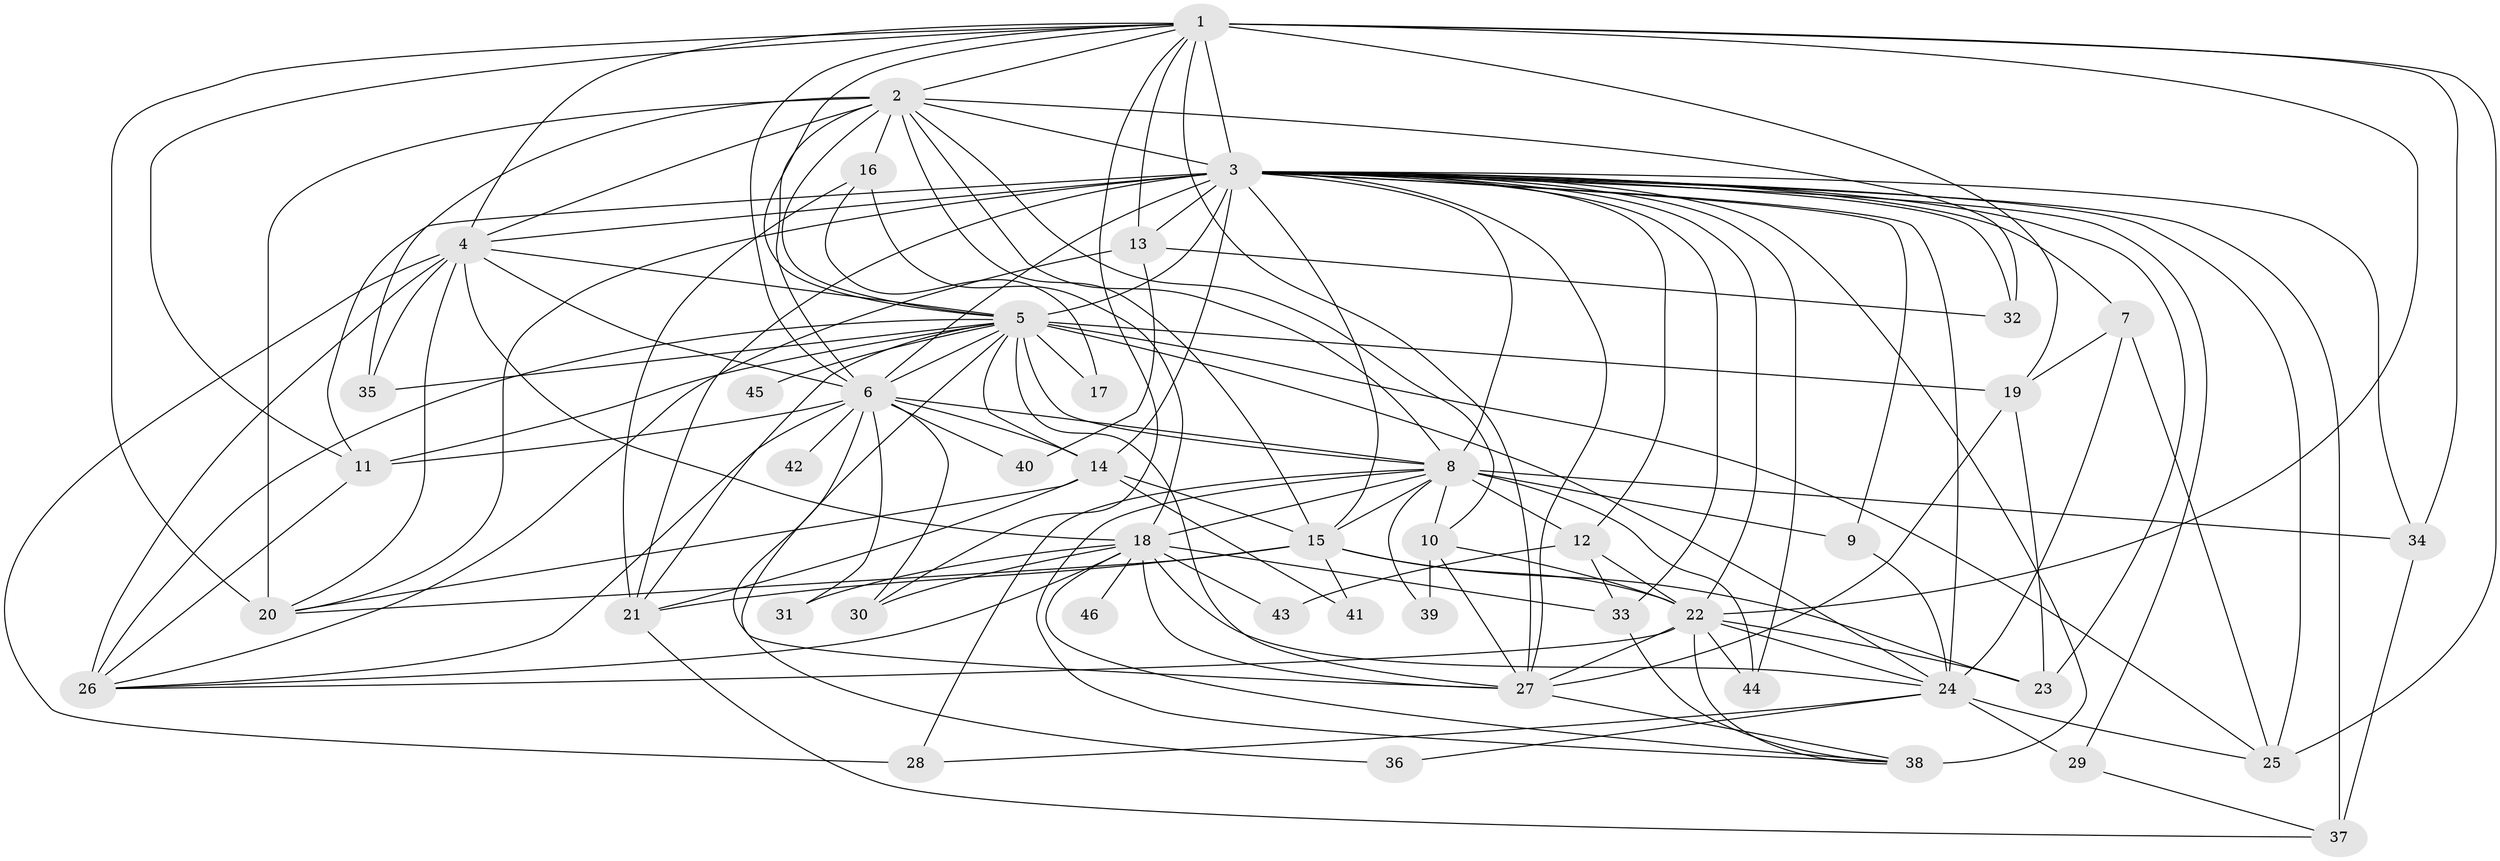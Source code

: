 // original degree distribution, {25: 0.013605442176870748, 23: 0.027210884353741496, 26: 0.013605442176870748, 28: 0.006802721088435374, 20: 0.006802721088435374, 5: 0.04081632653061224, 6: 0.027210884353741496, 10: 0.013605442176870748, 3: 0.17006802721088435, 7: 0.013605442176870748, 4: 0.08163265306122448, 9: 0.006802721088435374, 8: 0.006802721088435374, 2: 0.5714285714285714}
// Generated by graph-tools (version 1.1) at 2025/49/03/04/25 22:49:47]
// undirected, 46 vertices, 142 edges
graph export_dot {
  node [color=gray90,style=filled];
  1;
  2;
  3;
  4;
  5;
  6;
  7;
  8;
  9;
  10;
  11;
  12;
  13;
  14;
  15;
  16;
  17;
  18;
  19;
  20;
  21;
  22;
  23;
  24;
  25;
  26;
  27;
  28;
  29;
  30;
  31;
  32;
  33;
  34;
  35;
  36;
  37;
  38;
  39;
  40;
  41;
  42;
  43;
  44;
  45;
  46;
  1 -- 2 [weight=2.0];
  1 -- 3 [weight=18.0];
  1 -- 4 [weight=2.0];
  1 -- 5 [weight=4.0];
  1 -- 6 [weight=3.0];
  1 -- 11 [weight=1.0];
  1 -- 13 [weight=1.0];
  1 -- 19 [weight=1.0];
  1 -- 20 [weight=7.0];
  1 -- 22 [weight=1.0];
  1 -- 25 [weight=1.0];
  1 -- 27 [weight=1.0];
  1 -- 30 [weight=1.0];
  1 -- 34 [weight=1.0];
  2 -- 3 [weight=4.0];
  2 -- 4 [weight=2.0];
  2 -- 5 [weight=1.0];
  2 -- 6 [weight=1.0];
  2 -- 8 [weight=2.0];
  2 -- 10 [weight=1.0];
  2 -- 15 [weight=1.0];
  2 -- 16 [weight=4.0];
  2 -- 20 [weight=2.0];
  2 -- 32 [weight=1.0];
  2 -- 35 [weight=1.0];
  3 -- 4 [weight=6.0];
  3 -- 5 [weight=6.0];
  3 -- 6 [weight=6.0];
  3 -- 7 [weight=2.0];
  3 -- 8 [weight=10.0];
  3 -- 9 [weight=1.0];
  3 -- 11 [weight=1.0];
  3 -- 12 [weight=4.0];
  3 -- 13 [weight=3.0];
  3 -- 14 [weight=3.0];
  3 -- 15 [weight=2.0];
  3 -- 20 [weight=2.0];
  3 -- 21 [weight=13.0];
  3 -- 22 [weight=12.0];
  3 -- 23 [weight=1.0];
  3 -- 24 [weight=1.0];
  3 -- 25 [weight=2.0];
  3 -- 27 [weight=1.0];
  3 -- 29 [weight=1.0];
  3 -- 32 [weight=2.0];
  3 -- 33 [weight=1.0];
  3 -- 34 [weight=1.0];
  3 -- 37 [weight=2.0];
  3 -- 38 [weight=5.0];
  3 -- 44 [weight=1.0];
  4 -- 5 [weight=1.0];
  4 -- 6 [weight=1.0];
  4 -- 18 [weight=6.0];
  4 -- 20 [weight=1.0];
  4 -- 26 [weight=1.0];
  4 -- 28 [weight=1.0];
  4 -- 35 [weight=1.0];
  5 -- 6 [weight=1.0];
  5 -- 8 [weight=3.0];
  5 -- 11 [weight=1.0];
  5 -- 14 [weight=1.0];
  5 -- 17 [weight=1.0];
  5 -- 19 [weight=1.0];
  5 -- 21 [weight=1.0];
  5 -- 24 [weight=1.0];
  5 -- 25 [weight=1.0];
  5 -- 26 [weight=1.0];
  5 -- 27 [weight=1.0];
  5 -- 35 [weight=1.0];
  5 -- 36 [weight=1.0];
  5 -- 45 [weight=1.0];
  6 -- 8 [weight=1.0];
  6 -- 11 [weight=1.0];
  6 -- 14 [weight=1.0];
  6 -- 26 [weight=1.0];
  6 -- 27 [weight=1.0];
  6 -- 30 [weight=2.0];
  6 -- 31 [weight=1.0];
  6 -- 40 [weight=1.0];
  6 -- 42 [weight=1.0];
  7 -- 19 [weight=1.0];
  7 -- 24 [weight=1.0];
  7 -- 25 [weight=1.0];
  8 -- 9 [weight=1.0];
  8 -- 10 [weight=1.0];
  8 -- 12 [weight=1.0];
  8 -- 15 [weight=1.0];
  8 -- 18 [weight=1.0];
  8 -- 28 [weight=1.0];
  8 -- 34 [weight=1.0];
  8 -- 38 [weight=1.0];
  8 -- 39 [weight=1.0];
  8 -- 44 [weight=1.0];
  9 -- 24 [weight=1.0];
  10 -- 22 [weight=1.0];
  10 -- 27 [weight=1.0];
  10 -- 39 [weight=1.0];
  11 -- 26 [weight=4.0];
  12 -- 22 [weight=1.0];
  12 -- 33 [weight=1.0];
  12 -- 43 [weight=1.0];
  13 -- 26 [weight=1.0];
  13 -- 32 [weight=1.0];
  13 -- 40 [weight=1.0];
  14 -- 15 [weight=1.0];
  14 -- 20 [weight=1.0];
  14 -- 21 [weight=2.0];
  14 -- 41 [weight=1.0];
  15 -- 20 [weight=2.0];
  15 -- 21 [weight=1.0];
  15 -- 22 [weight=1.0];
  15 -- 23 [weight=1.0];
  15 -- 41 [weight=1.0];
  16 -- 17 [weight=2.0];
  16 -- 18 [weight=1.0];
  16 -- 21 [weight=1.0];
  18 -- 24 [weight=1.0];
  18 -- 26 [weight=1.0];
  18 -- 27 [weight=1.0];
  18 -- 30 [weight=1.0];
  18 -- 31 [weight=1.0];
  18 -- 33 [weight=1.0];
  18 -- 38 [weight=1.0];
  18 -- 43 [weight=1.0];
  18 -- 46 [weight=2.0];
  19 -- 23 [weight=1.0];
  19 -- 27 [weight=1.0];
  21 -- 37 [weight=1.0];
  22 -- 23 [weight=1.0];
  22 -- 24 [weight=1.0];
  22 -- 26 [weight=1.0];
  22 -- 27 [weight=1.0];
  22 -- 38 [weight=1.0];
  22 -- 44 [weight=1.0];
  24 -- 25 [weight=1.0];
  24 -- 28 [weight=1.0];
  24 -- 29 [weight=2.0];
  24 -- 36 [weight=1.0];
  27 -- 38 [weight=1.0];
  29 -- 37 [weight=1.0];
  33 -- 38 [weight=1.0];
  34 -- 37 [weight=1.0];
}
